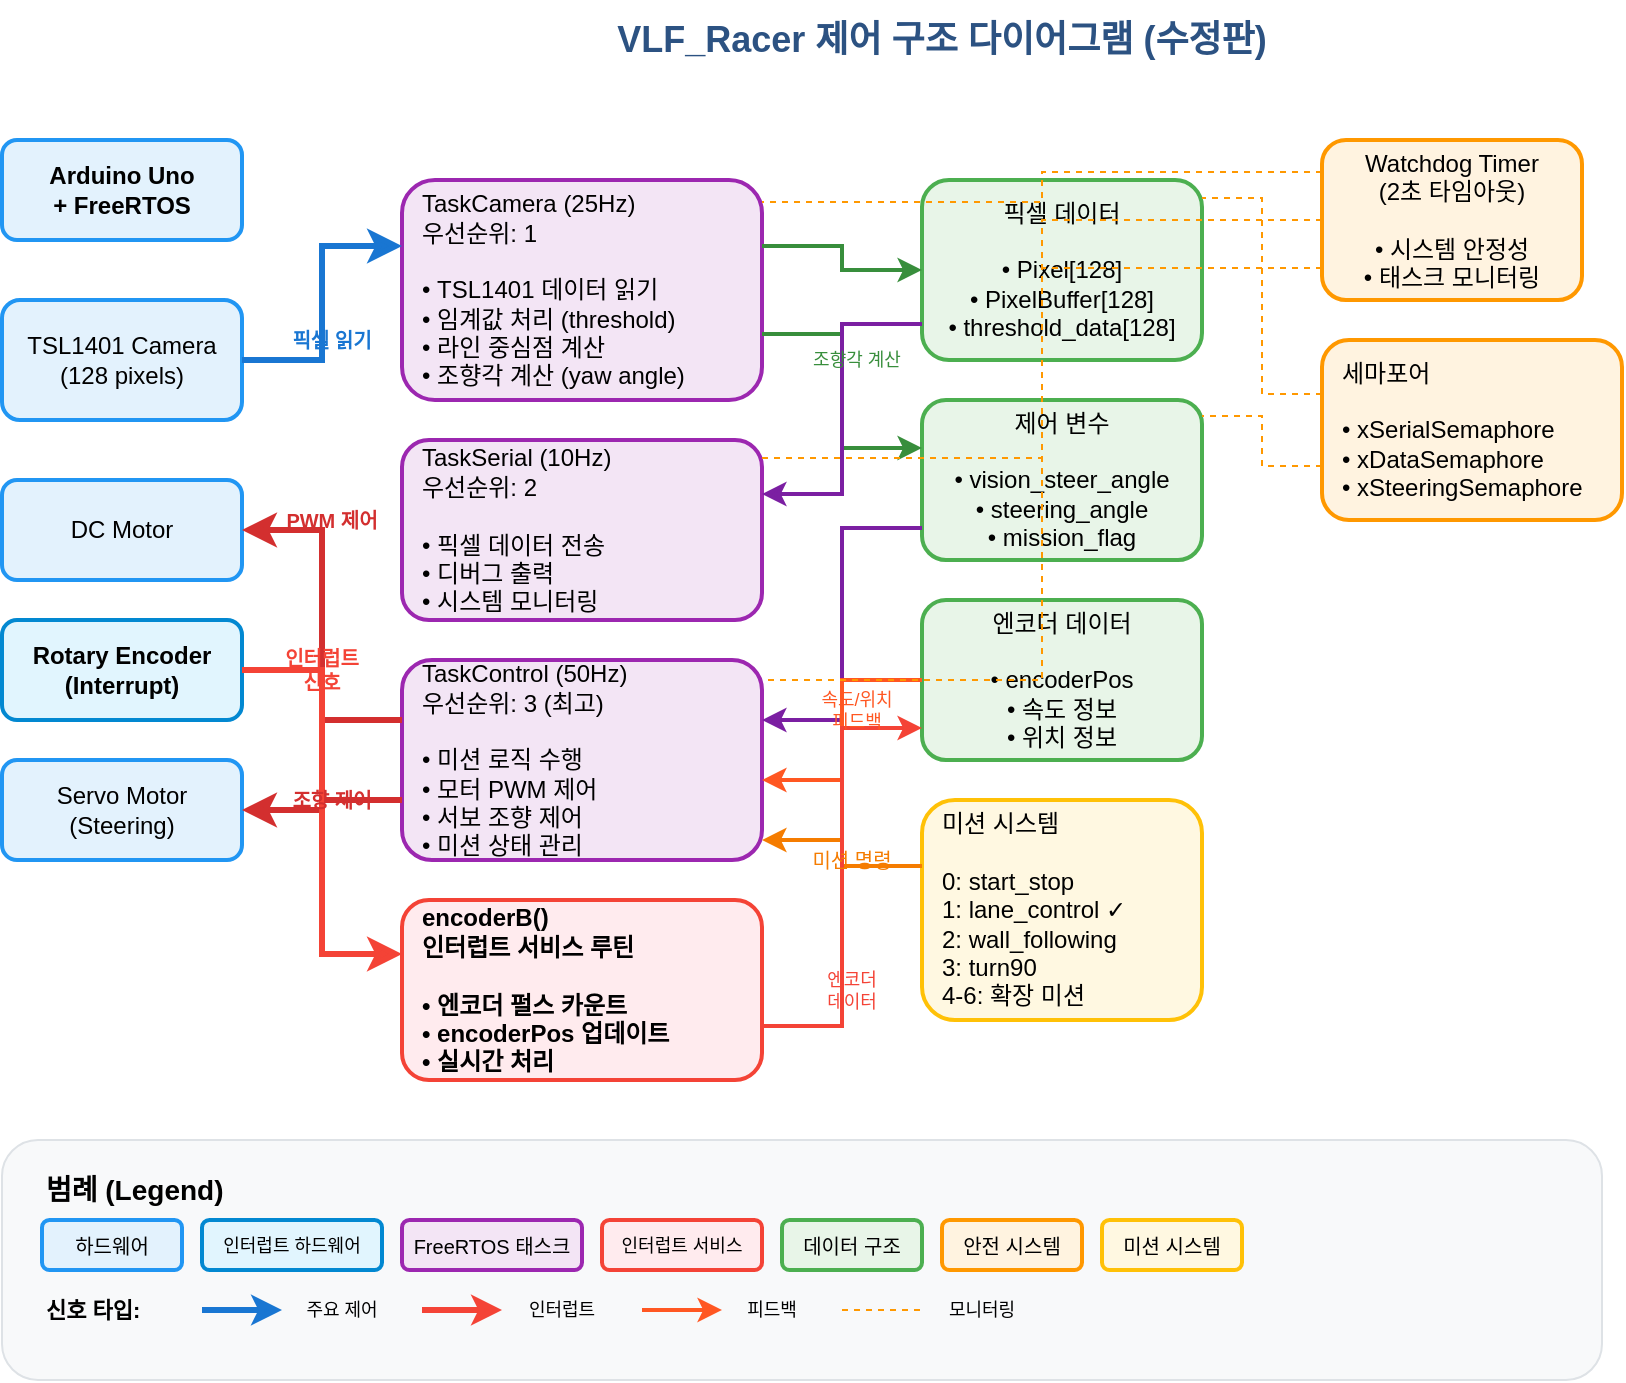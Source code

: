 <mxfile version="22.1.16" type="device">
  <diagram name="VLF_Racer_Control" id="VLF_Racer_Control">
    <mxGraphModel dx="1422" dy="794" grid="1" gridSize="10" guides="1" tooltips="1" connect="1" arrows="1" fold="1" page="1" pageScale="1" pageWidth="1169" pageHeight="827" math="0" shadow="0">
      <root>
        <mxCell id="0"/>
        <mxCell id="1" parent="0"/>
        
        <!-- Title -->
        <mxCell id="title" value="VLF_Racer 제어 구조 다이어그램 (수정판)" style="text;html=1;strokeColor=none;fillColor=none;align=center;verticalAlign=middle;whiteSpace=wrap;rounded=0;fontSize=18;fontStyle=1;fontColor=#2c5282;" vertex="1" parent="1">
          <mxGeometry x="350" y="30" width="400" height="40" as="geometry"/>
        </mxCell>
        
        <!-- Hardware Components -->
        <mxCell id="arduino" value="Arduino Uno&#xa;+ FreeRTOS" style="rounded=1;whiteSpace=wrap;html=1;fillColor=#e3f2fd;strokeColor=#2196f3;strokeWidth=2;fontStyle=1;" vertex="1" parent="1">
          <mxGeometry x="80" y="100" width="120" height="50" as="geometry"/>
        </mxCell>
        
        <mxCell id="camera" value="TSL1401 Camera&#xa;(128 pixels)" style="rounded=1;whiteSpace=wrap;html=1;fillColor=#e3f2fd;strokeColor=#2196f3;strokeWidth=2;" vertex="1" parent="1">
          <mxGeometry x="80" y="180" width="120" height="60" as="geometry"/>
        </mxCell>
        
        <mxCell id="motor" value="DC Motor" style="rounded=1;whiteSpace=wrap;html=1;fillColor=#e3f2fd;strokeColor=#2196f3;strokeWidth=2;" vertex="1" parent="1">
          <mxGeometry x="80" y="270" width="120" height="50" as="geometry"/>
        </mxCell>
        
        <mxCell id="encoder" value="Rotary Encoder&#xa;(Interrupt)" style="rounded=1;whiteSpace=wrap;html=1;fillColor=#e1f5fe;strokeColor=#0288d1;strokeWidth=2;fontStyle=1;" vertex="1" parent="1">
          <mxGeometry x="80" y="340" width="120" height="50" as="geometry"/>
        </mxCell>
        
        <mxCell id="servo" value="Servo Motor&#xa;(Steering)" style="rounded=1;whiteSpace=wrap;html=1;fillColor=#e3f2fd;strokeColor=#2196f3;strokeWidth=2;" vertex="1" parent="1">
          <mxGeometry x="80" y="410" width="120" height="50" as="geometry"/>
        </mxCell>
        
        <!-- FreeRTOS Tasks -->
        <mxCell id="taskCamera" value="TaskCamera (25Hz)&#xa;우선순위: 1&#xa;&#xa;• TSL1401 데이터 읽기&#xa;• 임계값 처리 (threshold)&#xa;• 라인 중심점 계산&#xa;• 조향각 계산 (yaw angle)" style="rounded=1;whiteSpace=wrap;html=1;fillColor=#f3e5f5;strokeColor=#9c27b0;strokeWidth=2;align=left;spacingLeft=8;" vertex="1" parent="1">
          <mxGeometry x="280" y="120" width="180" height="110" as="geometry"/>
        </mxCell>
        
        <mxCell id="taskSerial" value="TaskSerial (10Hz)&#xa;우선순위: 2&#xa;&#xa;• 픽셀 데이터 전송&#xa;• 디버그 출력&#xa;• 시스템 모니터링" style="rounded=1;whiteSpace=wrap;html=1;fillColor=#f3e5f5;strokeColor=#9c27b0;strokeWidth=2;align=left;spacingLeft=8;" vertex="1" parent="1">
          <mxGeometry x="280" y="250" width="180" height="90" as="geometry"/>
        </mxCell>
        
        <mxCell id="taskControl" value="TaskControl (50Hz)&#xa;우선순위: 3 (최고)&#xa;&#xa;• 미션 로직 수행&#xa;• 모터 PWM 제어&#xa;• 서보 조향 제어&#xa;• 미션 상태 관리" style="rounded=1;whiteSpace=wrap;html=1;fillColor=#f3e5f5;strokeColor=#9c27b0;strokeWidth=2;align=left;spacingLeft=8;" vertex="1" parent="1">
          <mxGeometry x="280" y="360" width="180" height="100" as="geometry"/>
        </mxCell>
        
        <!-- Interrupt Service Routine -->
        <mxCell id="encoderISR" value="encoderB()&#xa;인터럽트 서비스 루틴&#xa;&#xa;• 엔코더 펄스 카운트&#xa;• encoderPos 업데이트&#xa;• 실시간 처리" style="rounded=1;whiteSpace=wrap;html=1;fillColor=#ffebee;strokeColor=#f44336;strokeWidth=2;align=left;spacingLeft=8;fontStyle=1;" vertex="1" parent="1">
          <mxGeometry x="280" y="480" width="180" height="90" as="geometry"/>
        </mxCell>
        
        <!-- Data Structures -->
        <mxCell id="pixelData" value="픽셀 데이터&#xa;&#xa;• Pixel[128]&#xa;• PixelBuffer[128]&#xa;• threshold_data[128]" style="rounded=1;whiteSpace=wrap;html=1;fillColor=#e8f5e8;strokeColor=#4caf50;strokeWidth=2;" vertex="1" parent="1">
          <mxGeometry x="540" y="120" width="140" height="90" as="geometry"/>
        </mxCell>
        
        <mxCell id="controlData" value="제어 변수&#xa;&#xa;• vision_steer_angle&#xa;• steering_angle&#xa;• mission_flag" style="rounded=1;whiteSpace=wrap;html=1;fillColor=#e8f5e8;strokeColor=#4caf50;strokeWidth=2;" vertex="1" parent="1">
          <mxGeometry x="540" y="230" width="140" height="80" as="geometry"/>
        </mxCell>
        
        <mxCell id="encoderData" value="엔코더 데이터&#xa;&#xa;• encoderPos&#xa;• 속도 정보&#xa;• 위치 정보" style="rounded=1;whiteSpace=wrap;html=1;fillColor=#e8f5e8;strokeColor=#4caf50;strokeWidth=2;" vertex="1" parent="1">
          <mxGeometry x="540" y="330" width="140" height="80" as="geometry"/>
        </mxCell>
        
        <!-- Mission System -->
        <mxCell id="missions" value="미션 시스템&#xa;&#xa;0: start_stop&#xa;1: lane_control ✓&#xa;2: wall_following&#xa;3: turn90&#xa;4-6: 확장 미션" style="rounded=1;whiteSpace=wrap;html=1;fillColor=#fff8e1;strokeColor=#ffc107;strokeWidth=2;align=left;spacingLeft=8;" vertex="1" parent="1">
          <mxGeometry x="540" y="430" width="140" height="110" as="geometry"/>
        </mxCell>
        
        <!-- Safety Systems -->
        <mxCell id="watchdog" value="Watchdog Timer&#xa;(2초 타임아웃)&#xa;&#xa;• 시스템 안정성&#xa;• 태스크 모니터링" style="rounded=1;whiteSpace=wrap;html=1;fillColor=#fff3e0;strokeColor=#ff9800;strokeWidth=2;" vertex="1" parent="1">
          <mxGeometry x="740" y="100" width="130" height="80" as="geometry"/>
        </mxCell>
        
        <mxCell id="semaphores" value="세마포어&#xa;&#xa;• xSerialSemaphore&#xa;• xDataSemaphore&#xa;• xSteeringSemaphore" style="rounded=1;whiteSpace=wrap;html=1;fillColor=#fff3e0;strokeColor=#ff9800;strokeWidth=2;align=left;spacingLeft=8;" vertex="1" parent="1">
          <mxGeometry x="740" y="200" width="150" height="90" as="geometry"/>
        </mxCell>
        
        <!-- Main Data Flow Connections -->
        <!-- Camera to TaskCamera -->
        <mxCell id="flow1" style="edgeStyle=orthogonalEdgeStyle;rounded=0;orthogonalLoop=1;jettySize=auto;html=1;strokeColor=#1976d2;strokeWidth=3;endArrow=classic;endSize=8;exitX=1;exitY=0.5;exitDx=0;exitDy=0;entryX=0;entryY=0.3;entryDx=0;entryDy=0;" edge="1" parent="1" source="camera" target="taskCamera">
          <mxGeometry relative="1" as="geometry"/>
        </mxCell>
        
        <!-- TaskCamera to PixelData -->
        <mxCell id="flow2" style="edgeStyle=orthogonalEdgeStyle;rounded=0;orthogonalLoop=1;jettySize=auto;html=1;strokeColor=#388e3c;strokeWidth=2;endArrow=classic;endSize=6;exitX=1;exitY=0.3;exitDx=0;exitDy=0;entryX=0;entryY=0.5;entryDx=0;entryDy=0;" edge="1" parent="1" source="taskCamera" target="pixelData">
          <mxGeometry relative="1" as="geometry"/>
        </mxCell>
        
        <!-- TaskCamera to ControlData -->
        <mxCell id="flow3" style="edgeStyle=orthogonalEdgeStyle;rounded=0;orthogonalLoop=1;jettySize=auto;html=1;strokeColor=#388e3c;strokeWidth=2;endArrow=classic;endSize=6;exitX=1;exitY=0.7;exitDx=0;exitDy=0;entryX=0;entryY=0.3;entryDx=0;entryDy=0;" edge="1" parent="1" source="taskCamera" target="controlData">
          <mxGeometry relative="1" as="geometry"/>
        </mxCell>
        
        <!-- PixelData to TaskSerial -->
        <mxCell id="flow4" style="edgeStyle=orthogonalEdgeStyle;rounded=0;orthogonalLoop=1;jettySize=auto;html=1;strokeColor=#7b1fa2;strokeWidth=2;endArrow=classic;endSize=6;exitX=0;exitY=0.8;exitDx=0;exitDy=0;entryX=1;entryY=0.3;entryDx=0;entryDy=0;" edge="1" parent="1" source="pixelData" target="taskSerial">
          <mxGeometry relative="1" as="geometry"/>
        </mxCell>
        
        <!-- ControlData to TaskControl -->
        <mxCell id="flow5" style="edgeStyle=orthogonalEdgeStyle;rounded=0;orthogonalLoop=1;jettySize=auto;html=1;strokeColor=#7b1fa2;strokeWidth=2;endArrow=classic;endSize=6;exitX=0;exitY=0.8;exitDx=0;exitDy=0;entryX=1;entryY=0.3;entryDx=0;entryDy=0;" edge="1" parent="1" source="controlData" target="taskControl">
          <mxGeometry relative="1" as="geometry"/>
        </mxCell>
        
        <!-- EncoderData to TaskControl -->
        <mxCell id="flow6" style="edgeStyle=orthogonalEdgeStyle;rounded=0;orthogonalLoop=1;jettySize=auto;html=1;strokeColor=#ff5722;strokeWidth=2;endArrow=classic;endSize=6;exitX=0;exitY=0.5;exitDx=0;exitDy=0;entryX=1;entryY=0.6;entryDx=0;entryDy=0;" edge="1" parent="1" source="encoderData" target="taskControl">
          <mxGeometry relative="1" as="geometry"/>
        </mxCell>
        
        <!-- TaskControl to Motor -->
        <mxCell id="flow7" style="edgeStyle=orthogonalEdgeStyle;rounded=0;orthogonalLoop=1;jettySize=auto;html=1;strokeColor=#d32f2f;strokeWidth=3;endArrow=classic;endSize=8;exitX=0;exitY=0.3;exitDx=0;exitDy=0;entryX=1;entryY=0.5;entryDx=0;entryDy=0;" edge="1" parent="1" source="taskControl" target="motor">
          <mxGeometry relative="1" as="geometry"/>
        </mxCell>
        
        <!-- TaskControl to Servo -->
        <mxCell id="flow8" style="edgeStyle=orthogonalEdgeStyle;rounded=0;orthogonalLoop=1;jettySize=auto;html=1;strokeColor=#d32f2f;strokeWidth=3;endArrow=classic;endSize=8;exitX=0;exitY=0.7;exitDx=0;exitDy=0;entryX=1;entryY=0.5;entryDx=0;entryDy=0;" edge="1" parent="1" source="taskControl" target="servo">
          <mxGeometry relative="1" as="geometry"/>
        </mxCell>
        
        <!-- Mission to TaskControl -->
        <mxCell id="flow9" style="edgeStyle=orthogonalEdgeStyle;rounded=0;orthogonalLoop=1;jettySize=auto;html=1;strokeColor=#f57c00;strokeWidth=2;endArrow=classic;endSize=6;exitX=0;exitY=0.3;exitDx=0;exitDy=0;entryX=1;entryY=0.9;entryDx=0;entryDy=0;" edge="1" parent="1" source="missions" target="taskControl">
          <mxGeometry relative="1" as="geometry"/>
        </mxCell>
        
        <!-- Encoder Hardware to ISR (Interrupt) -->
        <mxCell id="interrupt1" style="edgeStyle=orthogonalEdgeStyle;rounded=0;orthogonalLoop=1;jettySize=auto;html=1;strokeColor=#f44336;strokeWidth=3;endArrow=classic;endSize=8;exitX=1;exitY=0.5;exitDx=0;exitDy=0;entryX=0;entryY=0.3;entryDx=0;entryDy=0;" edge="1" parent="1" source="encoder" target="encoderISR">
          <mxGeometry relative="1" as="geometry"/>
        </mxCell>
        
        <!-- ISR to EncoderData -->
        <mxCell id="interrupt2" style="edgeStyle=orthogonalEdgeStyle;rounded=0;orthogonalLoop=1;jettySize=auto;html=1;strokeColor=#f44336;strokeWidth=2;endArrow=classic;endSize=6;exitX=1;exitY=0.7;exitDx=0;exitDy=0;entryX=0;entryY=0.8;entryDx=0;entryDy=0;" edge="1" parent="1" source="encoderISR" target="encoderData">
          <mxGeometry relative="1" as="geometry"/>
        </mxCell>
        
        <!-- Safety System Connections -->
        <mxCell id="safety1" style="edgeStyle=orthogonalEdgeStyle;rounded=0;orthogonalLoop=1;jettySize=auto;html=1;strokeColor=#ff9800;strokeWidth=1;endArrow=none;dashed=1;exitX=0;exitY=0.2;exitDx=0;exitDy=0;entryX=1;entryY=0.1;entryDx=0;entryDy=0;" edge="1" parent="1" source="watchdog" target="taskCamera">
          <mxGeometry relative="1" as="geometry"/>
        </mxCell>
        
        <mxCell id="safety2" style="edgeStyle=orthogonalEdgeStyle;rounded=0;orthogonalLoop=1;jettySize=auto;html=1;strokeColor=#ff9800;strokeWidth=1;endArrow=none;dashed=1;exitX=0;exitY=0.5;exitDx=0;exitDy=0;entryX=1;entryY=0.1;entryDx=0;entryDy=0;" edge="1" parent="1" source="watchdog" target="taskSerial">
          <mxGeometry relative="1" as="geometry"/>
        </mxCell>
        
        <mxCell id="safety3" style="edgeStyle=orthogonalEdgeStyle;rounded=0;orthogonalLoop=1;jettySize=auto;html=1;strokeColor=#ff9800;strokeWidth=1;endArrow=none;dashed=1;exitX=0;exitY=0.8;exitDx=0;exitDy=0;entryX=1;entryY=0.1;entryDx=0;entryDy=0;" edge="1" parent="1" source="watchdog" target="taskControl">
          <mxGeometry relative="1" as="geometry"/>
        </mxCell>
        
        <mxCell id="safety4" style="edgeStyle=orthogonalEdgeStyle;rounded=0;orthogonalLoop=1;jettySize=auto;html=1;strokeColor=#ff9800;strokeWidth=1;endArrow=none;dashed=1;exitX=0;exitY=0.3;exitDx=0;exitDy=0;entryX=1;entryY=0.1;entryDx=0;entryDy=0;" edge="1" parent="1" source="semaphores" target="pixelData">
          <mxGeometry relative="1" as="geometry"/>
        </mxCell>
        
        <mxCell id="safety5" style="edgeStyle=orthogonalEdgeStyle;rounded=0;orthogonalLoop=1;jettySize=auto;html=1;strokeColor=#ff9800;strokeWidth=1;endArrow=none;dashed=1;exitX=0;exitY=0.7;exitDx=0;exitDy=0;entryX=1;entryY=0.1;entryDx=0;entryDy=0;" edge="1" parent="1" source="semaphores" target="controlData">
          <mxGeometry relative="1" as="geometry"/>
        </mxCell>
        
        <!-- Data Flow Labels -->
        <mxCell id="label1" value="픽셀 읽기" style="text;html=1;strokeColor=none;fillColor=none;align=center;verticalAlign=middle;whiteSpace=wrap;rounded=0;fontSize=10;fontColor=#1976d2;fontStyle=1;" vertex="1" parent="1">
          <mxGeometry x="215" y="190" width="60" height="20" as="geometry"/>
        </mxCell>
        
        <mxCell id="label2" value="조향각 계산" style="text;html=1;strokeColor=none;fillColor=none;align=center;verticalAlign=middle;whiteSpace=wrap;rounded=0;fontSize=9;fontColor=#388e3c;" vertex="1" parent="1">
          <mxGeometry x="480" y="200" width="55" height="20" as="geometry"/>
        </mxCell>
        
        <mxCell id="label3" value="PWM 제어" style="text;html=1;strokeColor=none;fillColor=none;align=center;verticalAlign=middle;whiteSpace=wrap;rounded=0;fontSize=10;fontColor=#d32f2f;fontStyle=1;" vertex="1" parent="1">
          <mxGeometry x="215" y="280" width="60" height="20" as="geometry"/>
        </mxCell>
        
        <mxCell id="label4" value="조향 제어" style="text;html=1;strokeColor=none;fillColor=none;align=center;verticalAlign=middle;whiteSpace=wrap;rounded=0;fontSize=10;fontColor=#d32f2f;fontStyle=1;" vertex="1" parent="1">
          <mxGeometry x="215" y="420" width="60" height="20" as="geometry"/>
        </mxCell>
        
        <mxCell id="label5" value="인터럽트&#xa;신호" style="text;html=1;strokeColor=none;fillColor=none;align=center;verticalAlign=middle;whiteSpace=wrap;rounded=0;fontSize=10;fontColor=#f44336;fontStyle=1;" vertex="1" parent="1">
          <mxGeometry x="215" y="350" width="50" height="30" as="geometry"/>
        </mxCell>
        
        <mxCell id="label6" value="엔코더&#xa;데이터" style="text;html=1;strokeColor=none;fillColor=none;align=center;verticalAlign=middle;whiteSpace=wrap;rounded=0;fontSize=9;fontColor=#f44336;" vertex="1" parent="1">
          <mxGeometry x="480" y="510" width="50" height="30" as="geometry"/>
        </mxCell>
        
        <mxCell id="label7" value="속도/위치&#xa;피드백" style="text;html=1;strokeColor=none;fillColor=none;align=center;verticalAlign=middle;whiteSpace=wrap;rounded=0;fontSize=9;fontColor=#ff5722;" vertex="1" parent="1">
          <mxGeometry x="480" y="370" width="55" height="30" as="geometry"/>
        </mxCell>
        
        <mxCell id="label8" value="미션 명령" style="text;html=1;strokeColor=none;fillColor=none;align=center;verticalAlign=middle;whiteSpace=wrap;rounded=0;fontSize=10;fontColor=#f57c00;" vertex="1" parent="1">
          <mxGeometry x="480" y="450" width="50" height="20" as="geometry"/>
        </mxCell>
        
        <!-- Legend -->
        <mxCell id="legend_bg" value="" style="rounded=1;whiteSpace=wrap;html=1;fillColor=#f8f9fa;strokeColor=#dee2e6;strokeWidth=1;" vertex="1" parent="1">
          <mxGeometry x="80" y="600" width="800" height="120" as="geometry"/>
        </mxCell>
        
        <mxCell id="legend_title" value="범례 (Legend)" style="text;html=1;strokeColor=none;fillColor=none;align=left;verticalAlign=top;whiteSpace=wrap;rounded=0;fontSize=14;fontStyle=1;" vertex="1" parent="1">
          <mxGeometry x="100" y="610" width="120" height="20" as="geometry"/>
        </mxCell>
        
        <!-- Legend Row 1 -->
        <mxCell id="legend1" value="하드웨어" style="rounded=1;whiteSpace=wrap;html=1;fillColor=#e3f2fd;strokeColor=#2196f3;strokeWidth=2;fontSize=10;" vertex="1" parent="1">
          <mxGeometry x="100" y="640" width="70" height="25" as="geometry"/>
        </mxCell>
        
        <mxCell id="legend2" value="인터럽트 하드웨어" style="rounded=1;whiteSpace=wrap;html=1;fillColor=#e1f5fe;strokeColor=#0288d1;strokeWidth=2;fontSize=9;" vertex="1" parent="1">
          <mxGeometry x="180" y="640" width="90" height="25" as="geometry"/>
        </mxCell>
        
        <mxCell id="legend3" value="FreeRTOS 태스크" style="rounded=1;whiteSpace=wrap;html=1;fillColor=#f3e5f5;strokeColor=#9c27b0;strokeWidth=2;fontSize=10;" vertex="1" parent="1">
          <mxGeometry x="280" y="640" width="90" height="25" as="geometry"/>
        </mxCell>
        
        <mxCell id="legend4" value="인터럽트 서비스" style="rounded=1;whiteSpace=wrap;html=1;fillColor=#ffebee;strokeColor=#f44336;strokeWidth=2;fontSize=9;" vertex="1" parent="1">
          <mxGeometry x="380" y="640" width="80" height="25" as="geometry"/>
        </mxCell>
        
        <mxCell id="legend5" value="데이터 구조" style="rounded=1;whiteSpace=wrap;html=1;fillColor=#e8f5e8;strokeColor=#4caf50;strokeWidth=2;fontSize=10;" vertex="1" parent="1">
          <mxGeometry x="470" y="640" width="70" height="25" as="geometry"/>
        </mxCell>
        
        <mxCell id="legend6" value="안전 시스템" style="rounded=1;whiteSpace=wrap;html=1;fillColor=#fff3e0;strokeColor=#ff9800;strokeWidth=2;fontSize=10;" vertex="1" parent="1">
          <mxGeometry x="550" y="640" width="70" height="25" as="geometry"/>
        </mxCell>
        
        <mxCell id="legend7" value="미션 시스템" style="rounded=1;whiteSpace=wrap;html=1;fillColor=#fff8e1;strokeColor=#ffc107;strokeWidth=2;fontSize=10;" vertex="1" parent="1">
          <mxGeometry x="630" y="640" width="70" height="25" as="geometry"/>
        </mxCell>
        
        <!-- Legend Row 2 - Signal Types -->
        <mxCell id="legend_signals" value="신호 타입:" style="text;html=1;strokeColor=none;fillColor=none;align=left;verticalAlign=middle;whiteSpace=wrap;rounded=0;fontSize=11;fontStyle=1;" vertex="1" parent="1">
          <mxGeometry x="100" y="675" width="70" height="20" as="geometry"/>
        </mxCell>
        
        <mxCell id="legend_line1" value="" style="endArrow=classic;html=1;rounded=0;strokeColor=#1976d2;strokeWidth=3;" edge="1" parent="1">
          <mxGeometry width="50" height="50" relative="1" as="geometry">
            <mxPoint x="180" y="685" as="sourcePoint"/>
            <mxPoint x="220" y="685" as="targetPoint"/>
          </mxGeometry>
        </mxCell>
        <mxCell id="legend_line1_label" value="주요 제어" style="text;html=1;strokeColor=none;fillColor=none;align=center;verticalAlign=middle;whiteSpace=wrap;rounded=0;fontSize=9;" vertex="1" parent="1">
          <mxGeometry x="225" y="675" width="50" height="20" as="geometry"/>
        </mxCell>
        
        <mxCell id="legend_line2" value="" style="endArrow=classic;html=1;rounded=0;strokeColor=#f44336;strokeWidth=3;" edge="1" parent="1">
          <mxGeometry width="50" height="50" relative="1" as="geometry">
            <mxPoint x="290" y="685" as="sourcePoint"/>
            <mxPoint x="330" y="685" as="targetPoint"/>
          </mxGeometry>
        </mxCell>
        <mxCell id="legend_line2_label" value="인터럽트" style="text;html=1;strokeColor=none;fillColor=none;align=center;verticalAlign=middle;whiteSpace=wrap;rounded=0;fontSize=9;" vertex="1" parent="1">
          <mxGeometry x="335" y="675" width="50" height="20" as="geometry"/>
        </mxCell>
        
        <mxCell id="legend_line3" value="" style="endArrow=classic;html=1;rounded=0;strokeColor=#ff5722;strokeWidth=2;" edge="1" parent="1">
          <mxGeometry width="50" height="50" relative="1" as="geometry">
            <mxPoint x="400" y="685" as="sourcePoint"/>
            <mxPoint x="440" y="685" as="targetPoint"/>
          </mxGeometry>
        </mxCell>
        <mxCell id="legend_line3_label" value="피드백" style="text;html=1;strokeColor=none;fillColor=none;align=center;verticalAlign=middle;whiteSpace=wrap;rounded=0;fontSize=9;" vertex="1" parent="1">
          <mxGeometry x="445" y="675" width="40" height="20" as="geometry"/>
        </mxCell>
        
        <mxCell id="legend_line4" value="" style="endArrow=none;html=1;rounded=0;strokeColor=#ff9800;strokeWidth=1;dashed=1;" edge="1" parent="1">
          <mxGeometry width="50" height="50" relative="1" as="geometry">
            <mxPoint x="500" y="685" as="sourcePoint"/>
            <mxPoint x="540" y="685" as="targetPoint"/>
          </mxGeometry>
        </mxCell>
        <mxCell id="legend_line4_label" value="모니터링" style="text;html=1;strokeColor=none;fillColor=none;align=center;verticalAlign=middle;whiteSpace=wrap;rounded=0;fontSize=9;" vertex="1" parent="1">
          <mxGeometry x="545" y="675" width="50" height="20" as="geometry"/>
        </mxCell>
        
      </root>
    </mxGraphModel>
  </diagram>
</mxfile>